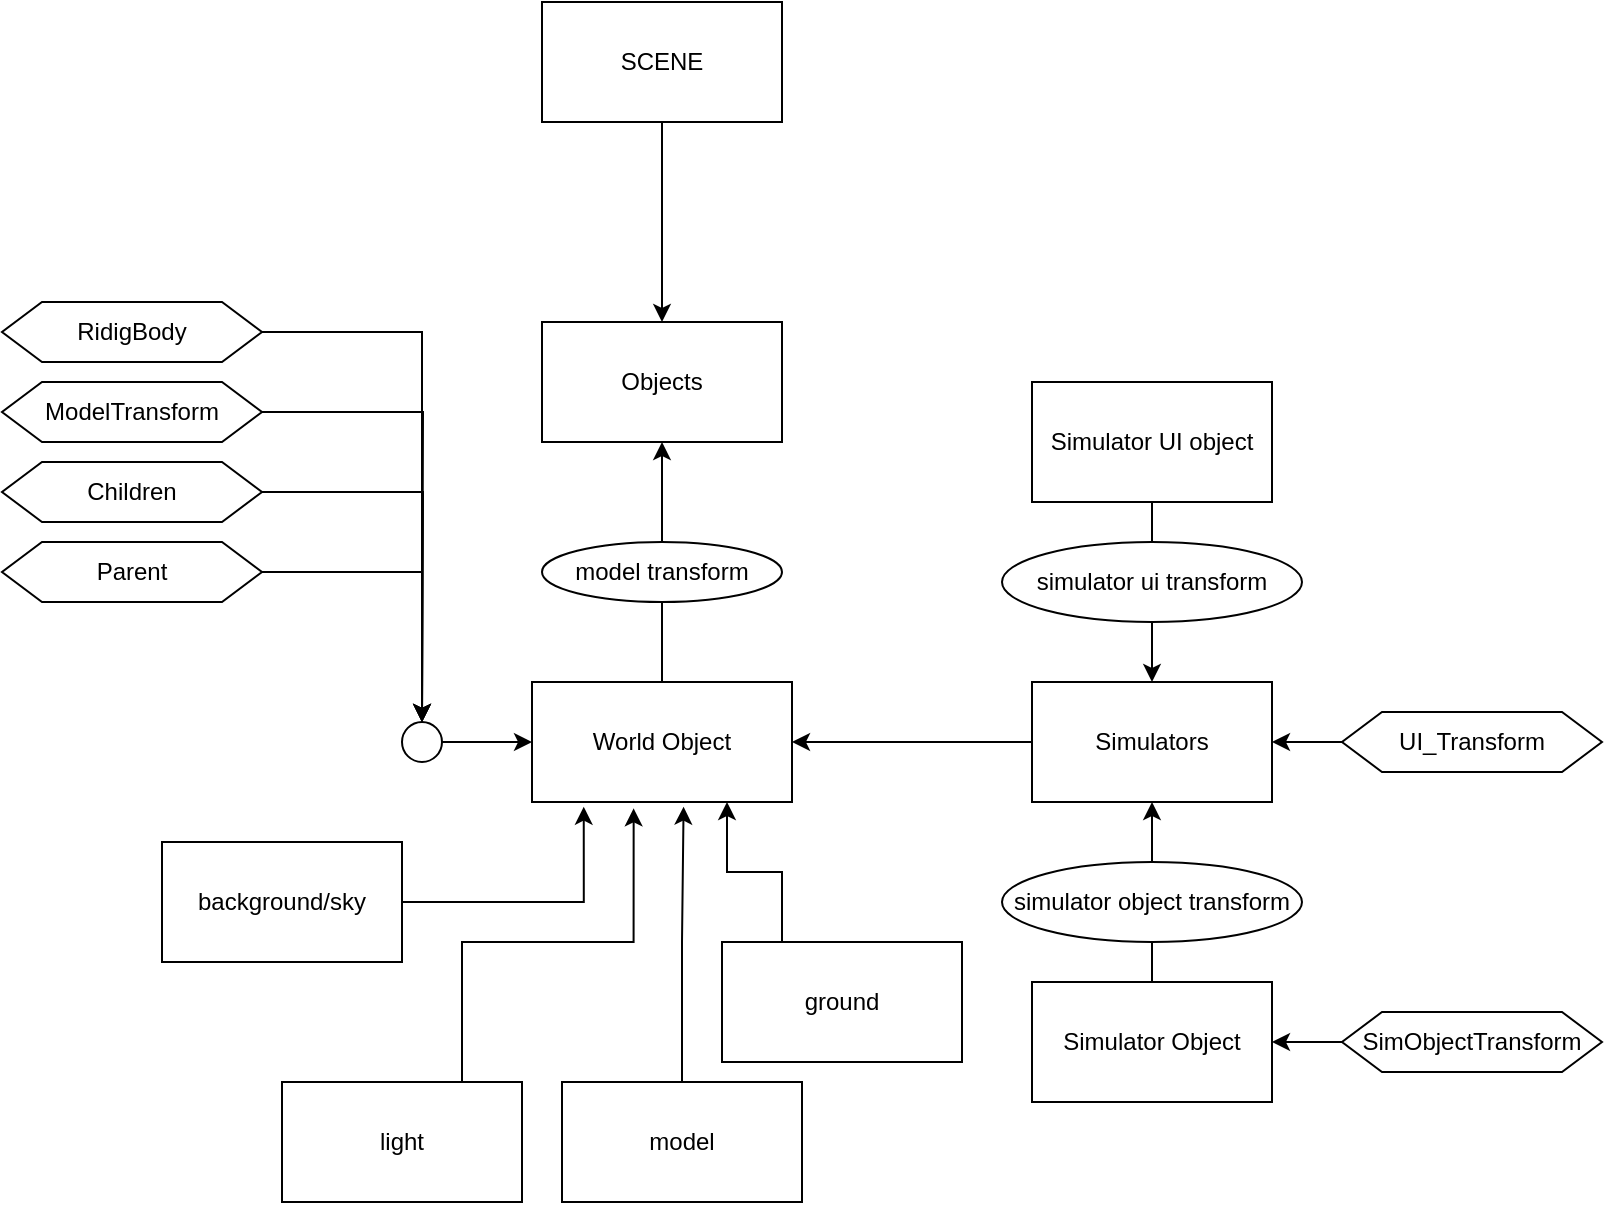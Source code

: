 <mxfile version="24.7.12">
  <diagram name="Page-1" id="F1T-MnN5JAGrfdBgi1mE">
    <mxGraphModel dx="1434" dy="793" grid="1" gridSize="10" guides="1" tooltips="1" connect="1" arrows="1" fold="1" page="1" pageScale="1" pageWidth="850" pageHeight="1100" math="0" shadow="0">
      <root>
        <mxCell id="0" />
        <mxCell id="1" parent="0" />
        <mxCell id="XDM6ZoOoq-HcUxWu5fws-23" style="edgeStyle=orthogonalEdgeStyle;rounded=0;orthogonalLoop=1;jettySize=auto;html=1;entryX=0.5;entryY=0;entryDx=0;entryDy=0;" edge="1" parent="1" source="XDM6ZoOoq-HcUxWu5fws-1" target="XDM6ZoOoq-HcUxWu5fws-2">
          <mxGeometry relative="1" as="geometry" />
        </mxCell>
        <mxCell id="XDM6ZoOoq-HcUxWu5fws-1" value="SCENE" style="rounded=0;whiteSpace=wrap;html=1;" vertex="1" parent="1">
          <mxGeometry x="300" y="50" width="120" height="60" as="geometry" />
        </mxCell>
        <mxCell id="XDM6ZoOoq-HcUxWu5fws-2" value="Objects" style="rounded=0;whiteSpace=wrap;html=1;" vertex="1" parent="1">
          <mxGeometry x="300" y="210" width="120" height="60" as="geometry" />
        </mxCell>
        <mxCell id="XDM6ZoOoq-HcUxWu5fws-8" style="edgeStyle=orthogonalEdgeStyle;rounded=0;orthogonalLoop=1;jettySize=auto;html=1;entryX=0.5;entryY=1;entryDx=0;entryDy=0;" edge="1" parent="1" source="XDM6ZoOoq-HcUxWu5fws-4" target="XDM6ZoOoq-HcUxWu5fws-2">
          <mxGeometry relative="1" as="geometry" />
        </mxCell>
        <mxCell id="XDM6ZoOoq-HcUxWu5fws-4" value="World Object" style="rounded=0;whiteSpace=wrap;html=1;" vertex="1" parent="1">
          <mxGeometry x="295" y="390" width="130" height="60" as="geometry" />
        </mxCell>
        <mxCell id="XDM6ZoOoq-HcUxWu5fws-45" style="edgeStyle=orthogonalEdgeStyle;rounded=0;orthogonalLoop=1;jettySize=auto;html=1;entryX=1;entryY=0.5;entryDx=0;entryDy=0;" edge="1" parent="1" source="XDM6ZoOoq-HcUxWu5fws-5" target="XDM6ZoOoq-HcUxWu5fws-4">
          <mxGeometry relative="1" as="geometry" />
        </mxCell>
        <mxCell id="XDM6ZoOoq-HcUxWu5fws-5" value="Simulators" style="rounded=0;whiteSpace=wrap;html=1;" vertex="1" parent="1">
          <mxGeometry x="545" y="390" width="120" height="60" as="geometry" />
        </mxCell>
        <mxCell id="XDM6ZoOoq-HcUxWu5fws-63" style="edgeStyle=orthogonalEdgeStyle;rounded=0;orthogonalLoop=1;jettySize=auto;html=1;exitX=0.25;exitY=0;exitDx=0;exitDy=0;entryX=0.75;entryY=1;entryDx=0;entryDy=0;" edge="1" parent="1" source="XDM6ZoOoq-HcUxWu5fws-10" target="XDM6ZoOoq-HcUxWu5fws-4">
          <mxGeometry relative="1" as="geometry" />
        </mxCell>
        <mxCell id="XDM6ZoOoq-HcUxWu5fws-10" value="ground" style="rounded=0;whiteSpace=wrap;html=1;" vertex="1" parent="1">
          <mxGeometry x="390" y="520" width="120" height="60" as="geometry" />
        </mxCell>
        <mxCell id="XDM6ZoOoq-HcUxWu5fws-60" style="edgeStyle=orthogonalEdgeStyle;rounded=0;orthogonalLoop=1;jettySize=auto;html=1;exitX=0.75;exitY=0;exitDx=0;exitDy=0;entryX=0.391;entryY=1.053;entryDx=0;entryDy=0;entryPerimeter=0;" edge="1" parent="1" source="XDM6ZoOoq-HcUxWu5fws-12" target="XDM6ZoOoq-HcUxWu5fws-4">
          <mxGeometry relative="1" as="geometry">
            <mxPoint x="350" y="460" as="targetPoint" />
          </mxGeometry>
        </mxCell>
        <mxCell id="XDM6ZoOoq-HcUxWu5fws-12" value="light" style="rounded=0;whiteSpace=wrap;html=1;" vertex="1" parent="1">
          <mxGeometry x="170" y="590" width="120" height="60" as="geometry" />
        </mxCell>
        <mxCell id="XDM6ZoOoq-HcUxWu5fws-16" value="model" style="rounded=0;whiteSpace=wrap;html=1;" vertex="1" parent="1">
          <mxGeometry x="310" y="590" width="120" height="60" as="geometry" />
        </mxCell>
        <mxCell id="XDM6ZoOoq-HcUxWu5fws-20" style="edgeStyle=orthogonalEdgeStyle;rounded=0;orthogonalLoop=1;jettySize=auto;html=1;entryX=0.199;entryY=1.039;entryDx=0;entryDy=0;entryPerimeter=0;" edge="1" parent="1" source="XDM6ZoOoq-HcUxWu5fws-18" target="XDM6ZoOoq-HcUxWu5fws-4">
          <mxGeometry relative="1" as="geometry" />
        </mxCell>
        <mxCell id="XDM6ZoOoq-HcUxWu5fws-18" value="background/sky" style="rounded=0;whiteSpace=wrap;html=1;" vertex="1" parent="1">
          <mxGeometry x="110" y="470" width="120" height="60" as="geometry" />
        </mxCell>
        <mxCell id="XDM6ZoOoq-HcUxWu5fws-25" style="edgeStyle=orthogonalEdgeStyle;rounded=0;orthogonalLoop=1;jettySize=auto;html=1;entryX=0.5;entryY=1;entryDx=0;entryDy=0;" edge="1" parent="1" source="XDM6ZoOoq-HcUxWu5fws-24" target="XDM6ZoOoq-HcUxWu5fws-5">
          <mxGeometry relative="1" as="geometry" />
        </mxCell>
        <mxCell id="XDM6ZoOoq-HcUxWu5fws-24" value="Simulator Object" style="rounded=0;whiteSpace=wrap;html=1;" vertex="1" parent="1">
          <mxGeometry x="545" y="540" width="120" height="60" as="geometry" />
        </mxCell>
        <mxCell id="XDM6ZoOoq-HcUxWu5fws-27" style="edgeStyle=orthogonalEdgeStyle;rounded=0;orthogonalLoop=1;jettySize=auto;html=1;entryX=0.5;entryY=0;entryDx=0;entryDy=0;" edge="1" parent="1" source="XDM6ZoOoq-HcUxWu5fws-26" target="XDM6ZoOoq-HcUxWu5fws-5">
          <mxGeometry relative="1" as="geometry" />
        </mxCell>
        <mxCell id="XDM6ZoOoq-HcUxWu5fws-26" value="Simulator UI object" style="rounded=0;whiteSpace=wrap;html=1;" vertex="1" parent="1">
          <mxGeometry x="545" y="240" width="120" height="60" as="geometry" />
        </mxCell>
        <mxCell id="XDM6ZoOoq-HcUxWu5fws-28" value="simulator ui transform" style="ellipse;whiteSpace=wrap;html=1;" vertex="1" parent="1">
          <mxGeometry x="530" y="320" width="150" height="40" as="geometry" />
        </mxCell>
        <mxCell id="XDM6ZoOoq-HcUxWu5fws-30" value="simulator object transform" style="ellipse;whiteSpace=wrap;html=1;" vertex="1" parent="1">
          <mxGeometry x="530" y="480" width="150" height="40" as="geometry" />
        </mxCell>
        <mxCell id="XDM6ZoOoq-HcUxWu5fws-39" value="model transform" style="ellipse;whiteSpace=wrap;html=1;" vertex="1" parent="1">
          <mxGeometry x="300" y="320" width="120" height="30" as="geometry" />
        </mxCell>
        <mxCell id="XDM6ZoOoq-HcUxWu5fws-51" style="edgeStyle=orthogonalEdgeStyle;rounded=0;orthogonalLoop=1;jettySize=auto;html=1;entryX=0.5;entryY=0;entryDx=0;entryDy=0;" edge="1" parent="1" source="XDM6ZoOoq-HcUxWu5fws-46" target="XDM6ZoOoq-HcUxWu5fws-55">
          <mxGeometry relative="1" as="geometry">
            <mxPoint x="240" y="280.0" as="targetPoint" />
          </mxGeometry>
        </mxCell>
        <mxCell id="XDM6ZoOoq-HcUxWu5fws-46" value="RidigBody" style="shape=hexagon;perimeter=hexagonPerimeter2;whiteSpace=wrap;html=1;fixedSize=1;" vertex="1" parent="1">
          <mxGeometry x="30" y="200" width="130" height="30" as="geometry" />
        </mxCell>
        <mxCell id="XDM6ZoOoq-HcUxWu5fws-57" style="edgeStyle=orthogonalEdgeStyle;rounded=0;orthogonalLoop=1;jettySize=auto;html=1;" edge="1" parent="1" source="XDM6ZoOoq-HcUxWu5fws-48">
          <mxGeometry relative="1" as="geometry">
            <mxPoint x="240" y="410" as="targetPoint" />
          </mxGeometry>
        </mxCell>
        <mxCell id="XDM6ZoOoq-HcUxWu5fws-48" value="ModelTransform" style="shape=hexagon;perimeter=hexagonPerimeter2;whiteSpace=wrap;html=1;fixedSize=1;" vertex="1" parent="1">
          <mxGeometry x="30" y="240" width="130" height="30" as="geometry" />
        </mxCell>
        <mxCell id="XDM6ZoOoq-HcUxWu5fws-58" style="edgeStyle=orthogonalEdgeStyle;rounded=0;orthogonalLoop=1;jettySize=auto;html=1;" edge="1" parent="1" source="XDM6ZoOoq-HcUxWu5fws-49">
          <mxGeometry relative="1" as="geometry">
            <mxPoint x="240" y="410" as="targetPoint" />
          </mxGeometry>
        </mxCell>
        <mxCell id="XDM6ZoOoq-HcUxWu5fws-49" value="Children" style="shape=hexagon;perimeter=hexagonPerimeter2;whiteSpace=wrap;html=1;fixedSize=1;" vertex="1" parent="1">
          <mxGeometry x="30" y="280" width="130" height="30" as="geometry" />
        </mxCell>
        <mxCell id="XDM6ZoOoq-HcUxWu5fws-59" style="edgeStyle=orthogonalEdgeStyle;rounded=0;orthogonalLoop=1;jettySize=auto;html=1;entryX=0.5;entryY=0;entryDx=0;entryDy=0;" edge="1" parent="1" source="XDM6ZoOoq-HcUxWu5fws-50" target="XDM6ZoOoq-HcUxWu5fws-55">
          <mxGeometry relative="1" as="geometry" />
        </mxCell>
        <mxCell id="XDM6ZoOoq-HcUxWu5fws-50" value="Parent" style="shape=hexagon;perimeter=hexagonPerimeter2;whiteSpace=wrap;html=1;fixedSize=1;" vertex="1" parent="1">
          <mxGeometry x="30" y="320" width="130" height="30" as="geometry" />
        </mxCell>
        <mxCell id="XDM6ZoOoq-HcUxWu5fws-56" style="edgeStyle=orthogonalEdgeStyle;rounded=0;orthogonalLoop=1;jettySize=auto;html=1;entryX=0;entryY=0.5;entryDx=0;entryDy=0;" edge="1" parent="1" source="XDM6ZoOoq-HcUxWu5fws-55" target="XDM6ZoOoq-HcUxWu5fws-4">
          <mxGeometry relative="1" as="geometry" />
        </mxCell>
        <mxCell id="XDM6ZoOoq-HcUxWu5fws-55" value="" style="ellipse;whiteSpace=wrap;html=1;aspect=fixed;" vertex="1" parent="1">
          <mxGeometry x="230" y="410" width="20" height="20" as="geometry" />
        </mxCell>
        <mxCell id="XDM6ZoOoq-HcUxWu5fws-61" style="edgeStyle=orthogonalEdgeStyle;rounded=0;orthogonalLoop=1;jettySize=auto;html=1;exitX=0.5;exitY=0;exitDx=0;exitDy=0;entryX=0.583;entryY=1.039;entryDx=0;entryDy=0;entryPerimeter=0;" edge="1" parent="1" source="XDM6ZoOoq-HcUxWu5fws-16" target="XDM6ZoOoq-HcUxWu5fws-4">
          <mxGeometry relative="1" as="geometry" />
        </mxCell>
        <mxCell id="XDM6ZoOoq-HcUxWu5fws-67" style="edgeStyle=orthogonalEdgeStyle;rounded=0;orthogonalLoop=1;jettySize=auto;html=1;entryX=1;entryY=0.5;entryDx=0;entryDy=0;" edge="1" parent="1" source="XDM6ZoOoq-HcUxWu5fws-64" target="XDM6ZoOoq-HcUxWu5fws-5">
          <mxGeometry relative="1" as="geometry" />
        </mxCell>
        <mxCell id="XDM6ZoOoq-HcUxWu5fws-64" value="UI_Transform" style="shape=hexagon;perimeter=hexagonPerimeter2;whiteSpace=wrap;html=1;fixedSize=1;" vertex="1" parent="1">
          <mxGeometry x="700" y="405" width="130" height="30" as="geometry" />
        </mxCell>
        <mxCell id="XDM6ZoOoq-HcUxWu5fws-66" style="edgeStyle=orthogonalEdgeStyle;rounded=0;orthogonalLoop=1;jettySize=auto;html=1;entryX=1;entryY=0.5;entryDx=0;entryDy=0;" edge="1" parent="1" source="XDM6ZoOoq-HcUxWu5fws-65" target="XDM6ZoOoq-HcUxWu5fws-24">
          <mxGeometry relative="1" as="geometry" />
        </mxCell>
        <mxCell id="XDM6ZoOoq-HcUxWu5fws-65" value="SimObjectTransform" style="shape=hexagon;perimeter=hexagonPerimeter2;whiteSpace=wrap;html=1;fixedSize=1;" vertex="1" parent="1">
          <mxGeometry x="700" y="555" width="130" height="30" as="geometry" />
        </mxCell>
      </root>
    </mxGraphModel>
  </diagram>
</mxfile>
